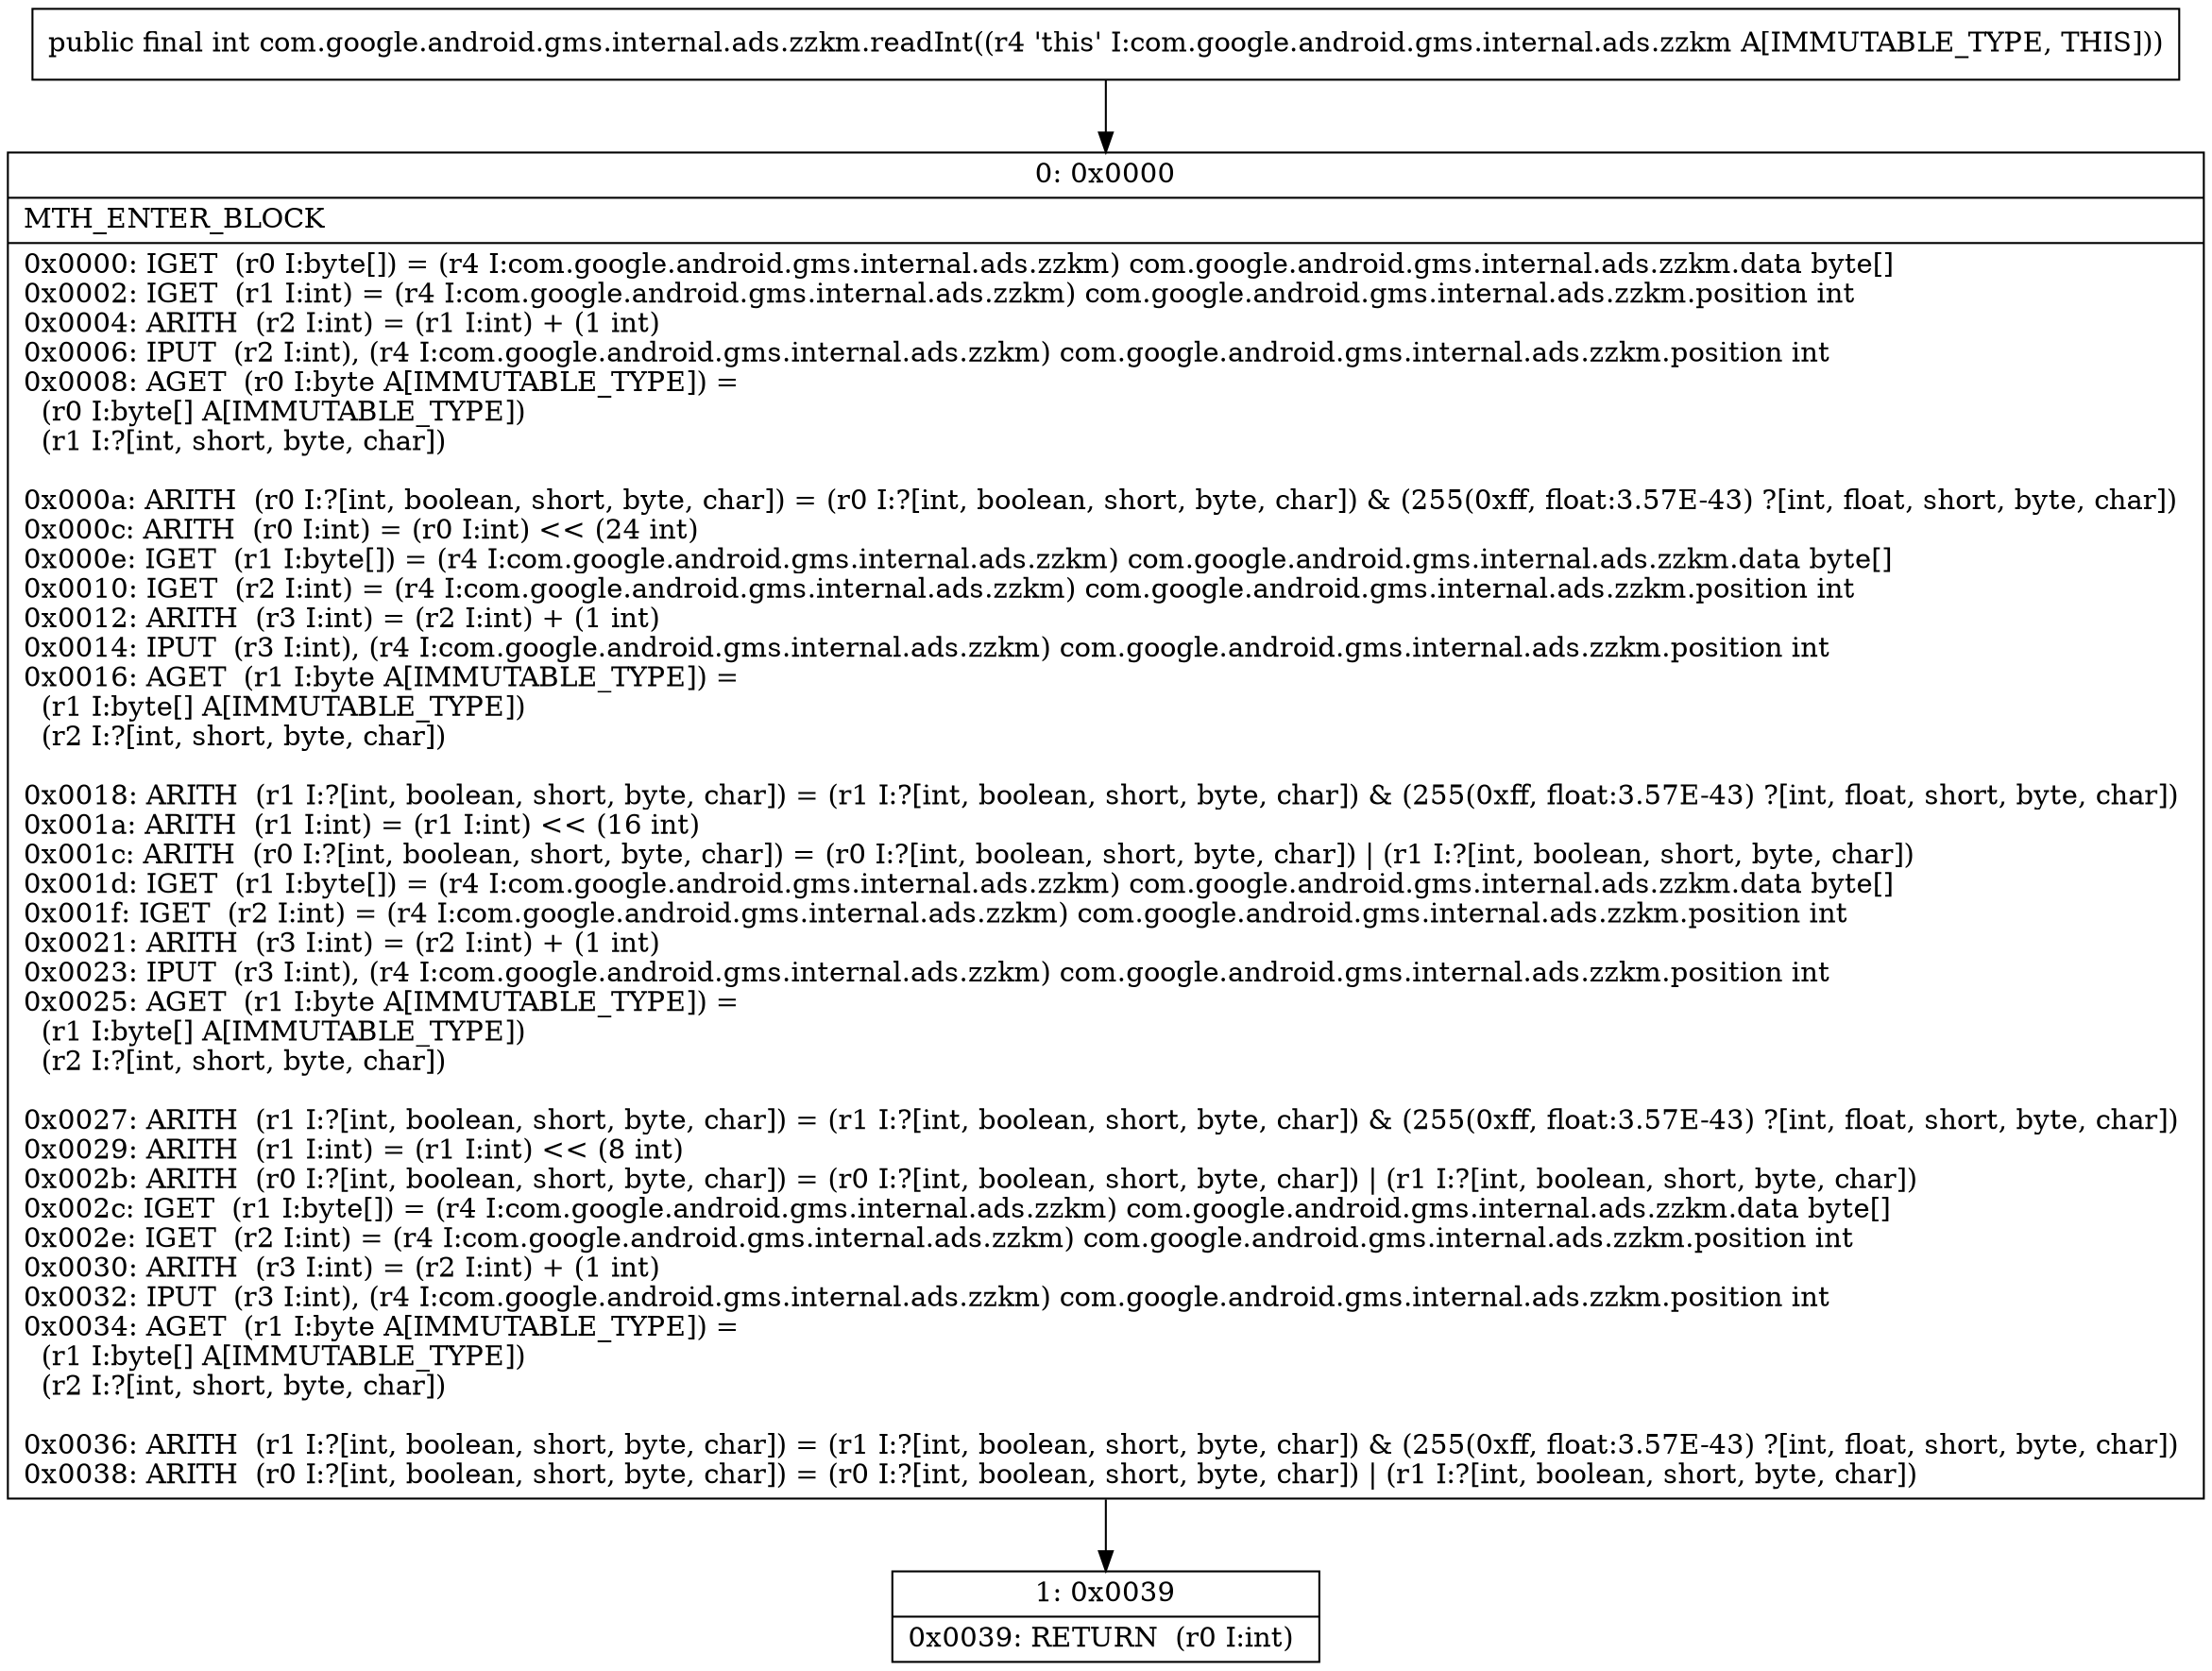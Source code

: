 digraph "CFG forcom.google.android.gms.internal.ads.zzkm.readInt()I" {
Node_0 [shape=record,label="{0\:\ 0x0000|MTH_ENTER_BLOCK\l|0x0000: IGET  (r0 I:byte[]) = (r4 I:com.google.android.gms.internal.ads.zzkm) com.google.android.gms.internal.ads.zzkm.data byte[] \l0x0002: IGET  (r1 I:int) = (r4 I:com.google.android.gms.internal.ads.zzkm) com.google.android.gms.internal.ads.zzkm.position int \l0x0004: ARITH  (r2 I:int) = (r1 I:int) + (1 int) \l0x0006: IPUT  (r2 I:int), (r4 I:com.google.android.gms.internal.ads.zzkm) com.google.android.gms.internal.ads.zzkm.position int \l0x0008: AGET  (r0 I:byte A[IMMUTABLE_TYPE]) = \l  (r0 I:byte[] A[IMMUTABLE_TYPE])\l  (r1 I:?[int, short, byte, char])\l \l0x000a: ARITH  (r0 I:?[int, boolean, short, byte, char]) = (r0 I:?[int, boolean, short, byte, char]) & (255(0xff, float:3.57E\-43) ?[int, float, short, byte, char]) \l0x000c: ARITH  (r0 I:int) = (r0 I:int) \<\< (24 int) \l0x000e: IGET  (r1 I:byte[]) = (r4 I:com.google.android.gms.internal.ads.zzkm) com.google.android.gms.internal.ads.zzkm.data byte[] \l0x0010: IGET  (r2 I:int) = (r4 I:com.google.android.gms.internal.ads.zzkm) com.google.android.gms.internal.ads.zzkm.position int \l0x0012: ARITH  (r3 I:int) = (r2 I:int) + (1 int) \l0x0014: IPUT  (r3 I:int), (r4 I:com.google.android.gms.internal.ads.zzkm) com.google.android.gms.internal.ads.zzkm.position int \l0x0016: AGET  (r1 I:byte A[IMMUTABLE_TYPE]) = \l  (r1 I:byte[] A[IMMUTABLE_TYPE])\l  (r2 I:?[int, short, byte, char])\l \l0x0018: ARITH  (r1 I:?[int, boolean, short, byte, char]) = (r1 I:?[int, boolean, short, byte, char]) & (255(0xff, float:3.57E\-43) ?[int, float, short, byte, char]) \l0x001a: ARITH  (r1 I:int) = (r1 I:int) \<\< (16 int) \l0x001c: ARITH  (r0 I:?[int, boolean, short, byte, char]) = (r0 I:?[int, boolean, short, byte, char]) \| (r1 I:?[int, boolean, short, byte, char]) \l0x001d: IGET  (r1 I:byte[]) = (r4 I:com.google.android.gms.internal.ads.zzkm) com.google.android.gms.internal.ads.zzkm.data byte[] \l0x001f: IGET  (r2 I:int) = (r4 I:com.google.android.gms.internal.ads.zzkm) com.google.android.gms.internal.ads.zzkm.position int \l0x0021: ARITH  (r3 I:int) = (r2 I:int) + (1 int) \l0x0023: IPUT  (r3 I:int), (r4 I:com.google.android.gms.internal.ads.zzkm) com.google.android.gms.internal.ads.zzkm.position int \l0x0025: AGET  (r1 I:byte A[IMMUTABLE_TYPE]) = \l  (r1 I:byte[] A[IMMUTABLE_TYPE])\l  (r2 I:?[int, short, byte, char])\l \l0x0027: ARITH  (r1 I:?[int, boolean, short, byte, char]) = (r1 I:?[int, boolean, short, byte, char]) & (255(0xff, float:3.57E\-43) ?[int, float, short, byte, char]) \l0x0029: ARITH  (r1 I:int) = (r1 I:int) \<\< (8 int) \l0x002b: ARITH  (r0 I:?[int, boolean, short, byte, char]) = (r0 I:?[int, boolean, short, byte, char]) \| (r1 I:?[int, boolean, short, byte, char]) \l0x002c: IGET  (r1 I:byte[]) = (r4 I:com.google.android.gms.internal.ads.zzkm) com.google.android.gms.internal.ads.zzkm.data byte[] \l0x002e: IGET  (r2 I:int) = (r4 I:com.google.android.gms.internal.ads.zzkm) com.google.android.gms.internal.ads.zzkm.position int \l0x0030: ARITH  (r3 I:int) = (r2 I:int) + (1 int) \l0x0032: IPUT  (r3 I:int), (r4 I:com.google.android.gms.internal.ads.zzkm) com.google.android.gms.internal.ads.zzkm.position int \l0x0034: AGET  (r1 I:byte A[IMMUTABLE_TYPE]) = \l  (r1 I:byte[] A[IMMUTABLE_TYPE])\l  (r2 I:?[int, short, byte, char])\l \l0x0036: ARITH  (r1 I:?[int, boolean, short, byte, char]) = (r1 I:?[int, boolean, short, byte, char]) & (255(0xff, float:3.57E\-43) ?[int, float, short, byte, char]) \l0x0038: ARITH  (r0 I:?[int, boolean, short, byte, char]) = (r0 I:?[int, boolean, short, byte, char]) \| (r1 I:?[int, boolean, short, byte, char]) \l}"];
Node_1 [shape=record,label="{1\:\ 0x0039|0x0039: RETURN  (r0 I:int) \l}"];
MethodNode[shape=record,label="{public final int com.google.android.gms.internal.ads.zzkm.readInt((r4 'this' I:com.google.android.gms.internal.ads.zzkm A[IMMUTABLE_TYPE, THIS])) }"];
MethodNode -> Node_0;
Node_0 -> Node_1;
}

